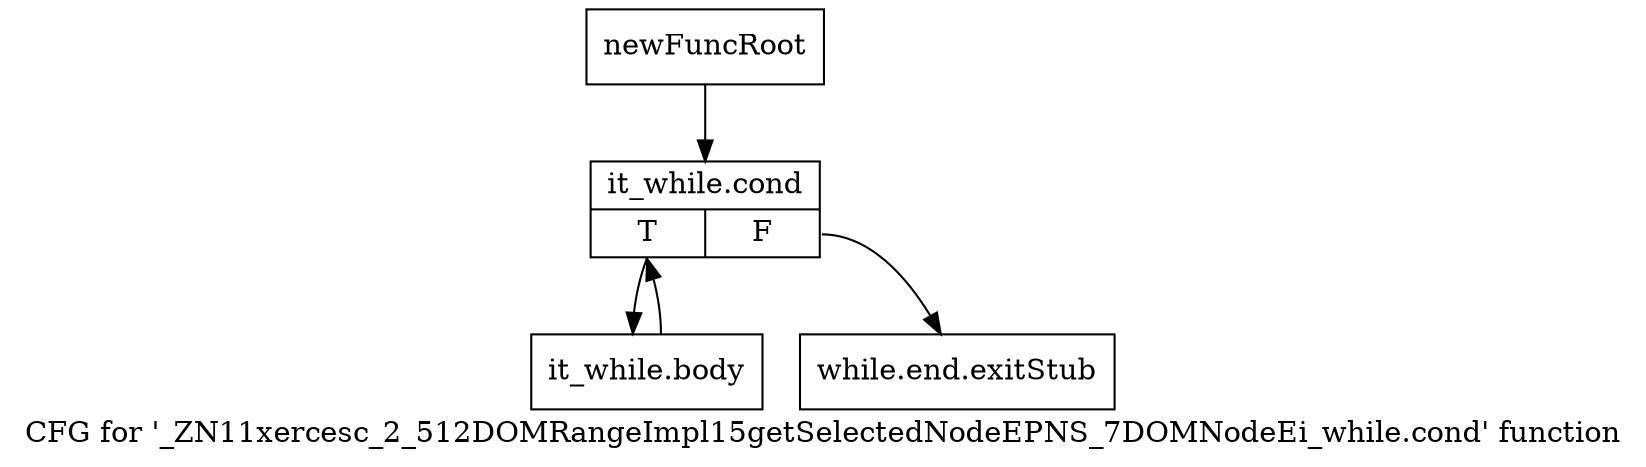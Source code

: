 digraph "CFG for '_ZN11xercesc_2_512DOMRangeImpl15getSelectedNodeEPNS_7DOMNodeEi_while.cond' function" {
	label="CFG for '_ZN11xercesc_2_512DOMRangeImpl15getSelectedNodeEPNS_7DOMNodeEi_while.cond' function";

	Node0x98019f0 [shape=record,label="{newFuncRoot}"];
	Node0x98019f0 -> Node0x9801a90;
	Node0x9801a40 [shape=record,label="{while.end.exitStub}"];
	Node0x9801a90 [shape=record,label="{it_while.cond|{<s0>T|<s1>F}}"];
	Node0x9801a90:s0 -> Node0x9801ae0;
	Node0x9801a90:s1 -> Node0x9801a40;
	Node0x9801ae0 [shape=record,label="{it_while.body}"];
	Node0x9801ae0 -> Node0x9801a90;
}
